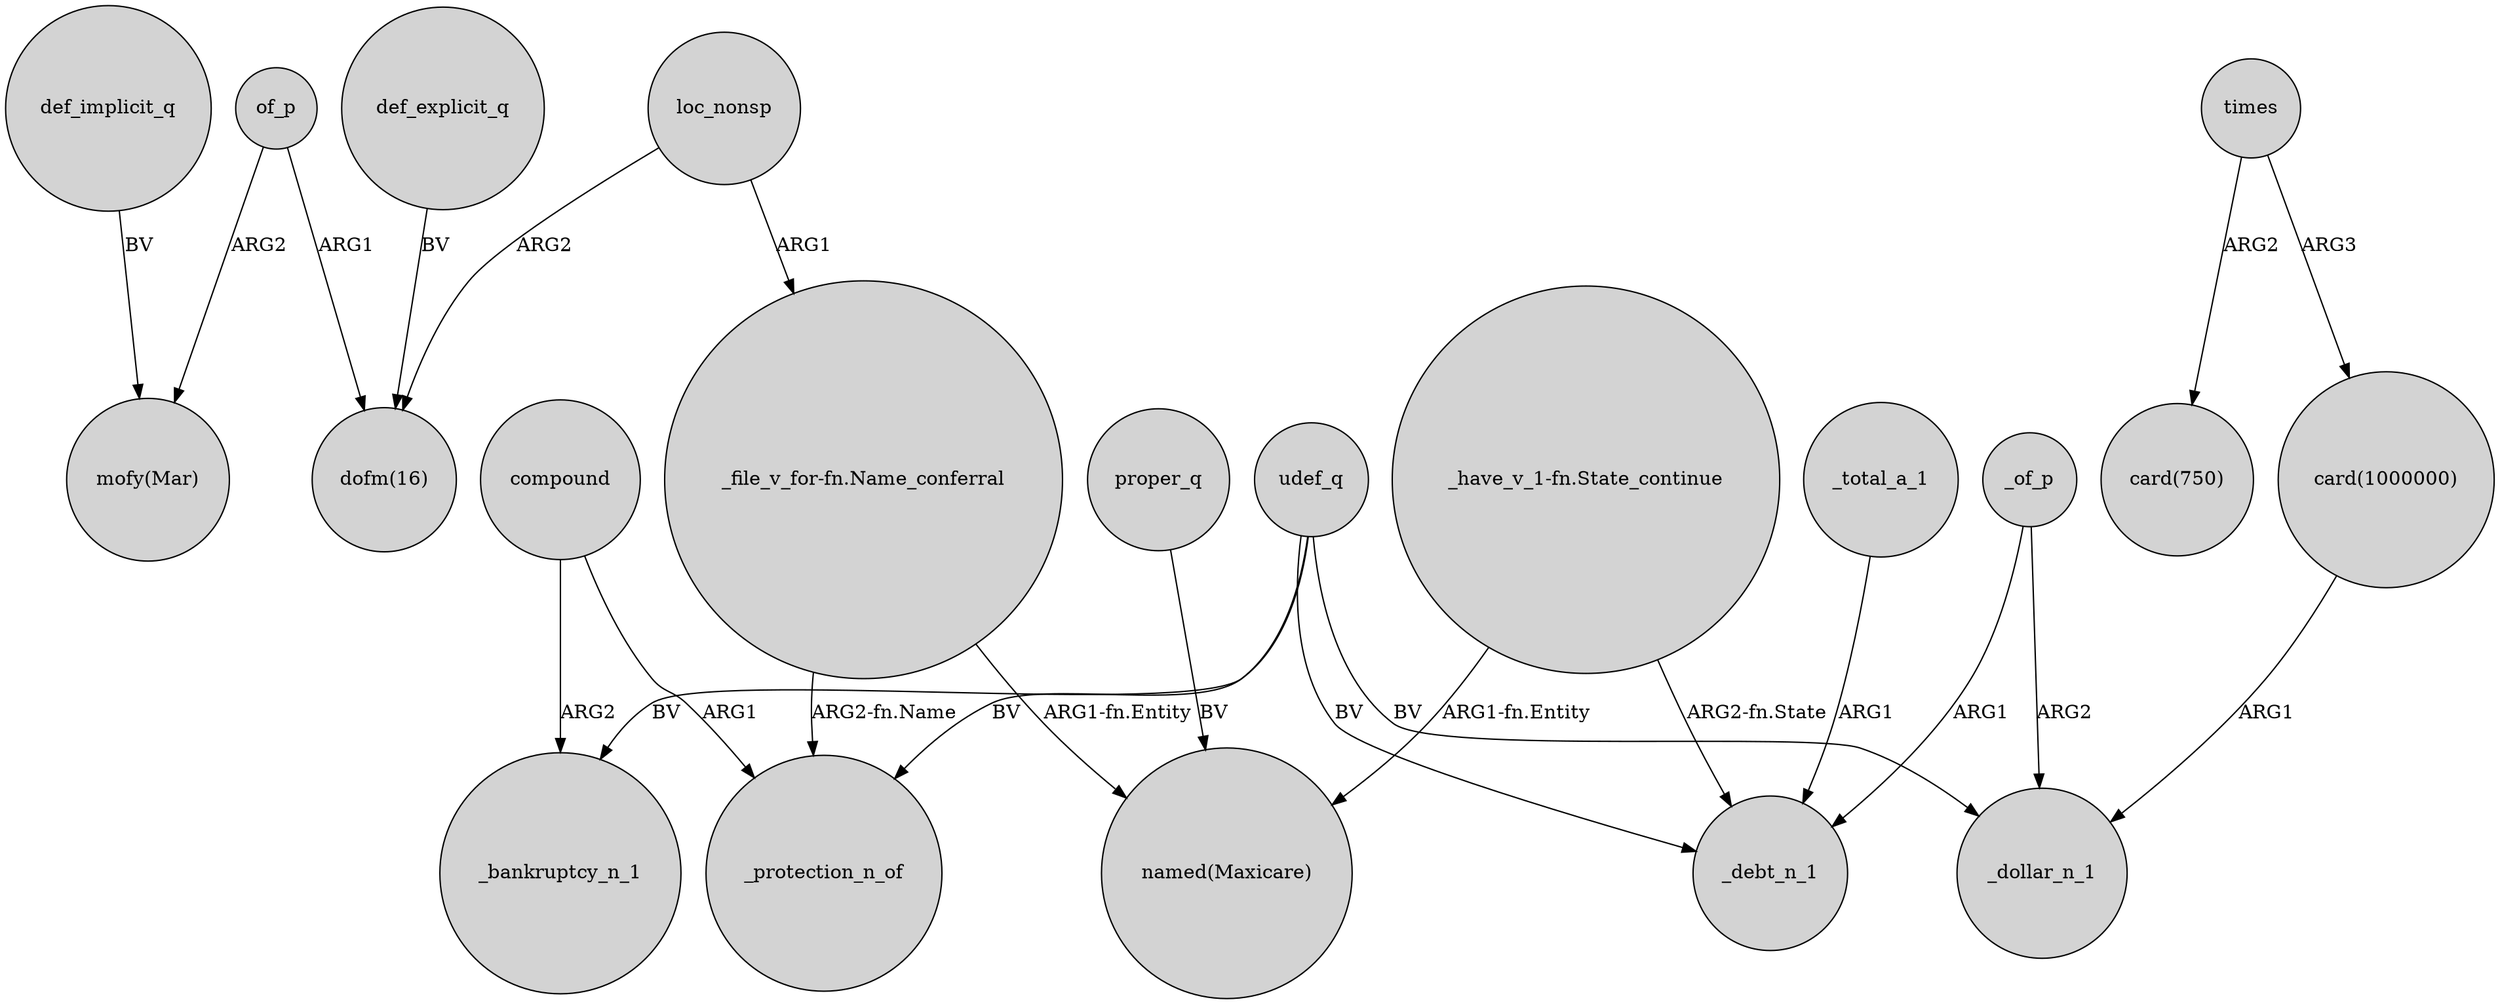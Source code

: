 digraph {
	node [shape=circle style=filled]
	of_p -> "mofy(Mar)" [label=ARG2]
	def_implicit_q -> "mofy(Mar)" [label=BV]
	of_p -> "dofm(16)" [label=ARG1]
	"_file_v_for-fn.Name_conferral" -> _protection_n_of [label="ARG2-fn.Name"]
	"_file_v_for-fn.Name_conferral" -> "named(Maxicare)" [label="ARG1-fn.Entity"]
	times -> "card(1000000)" [label=ARG3]
	loc_nonsp -> "_file_v_for-fn.Name_conferral" [label=ARG1]
	"_have_v_1-fn.State_continue" -> _debt_n_1 [label="ARG2-fn.State"]
	_of_p -> _debt_n_1 [label=ARG1]
	compound -> _bankruptcy_n_1 [label=ARG2]
	proper_q -> "named(Maxicare)" [label=BV]
	udef_q -> _protection_n_of [label=BV]
	udef_q -> _debt_n_1 [label=BV]
	udef_q -> _dollar_n_1 [label=BV]
	def_explicit_q -> "dofm(16)" [label=BV]
	"card(1000000)" -> _dollar_n_1 [label=ARG1]
	compound -> _protection_n_of [label=ARG1]
	times -> "card(750)" [label=ARG2]
	_total_a_1 -> _debt_n_1 [label=ARG1]
	"_have_v_1-fn.State_continue" -> "named(Maxicare)" [label="ARG1-fn.Entity"]
	udef_q -> _bankruptcy_n_1 [label=BV]
	loc_nonsp -> "dofm(16)" [label=ARG2]
	_of_p -> _dollar_n_1 [label=ARG2]
}
